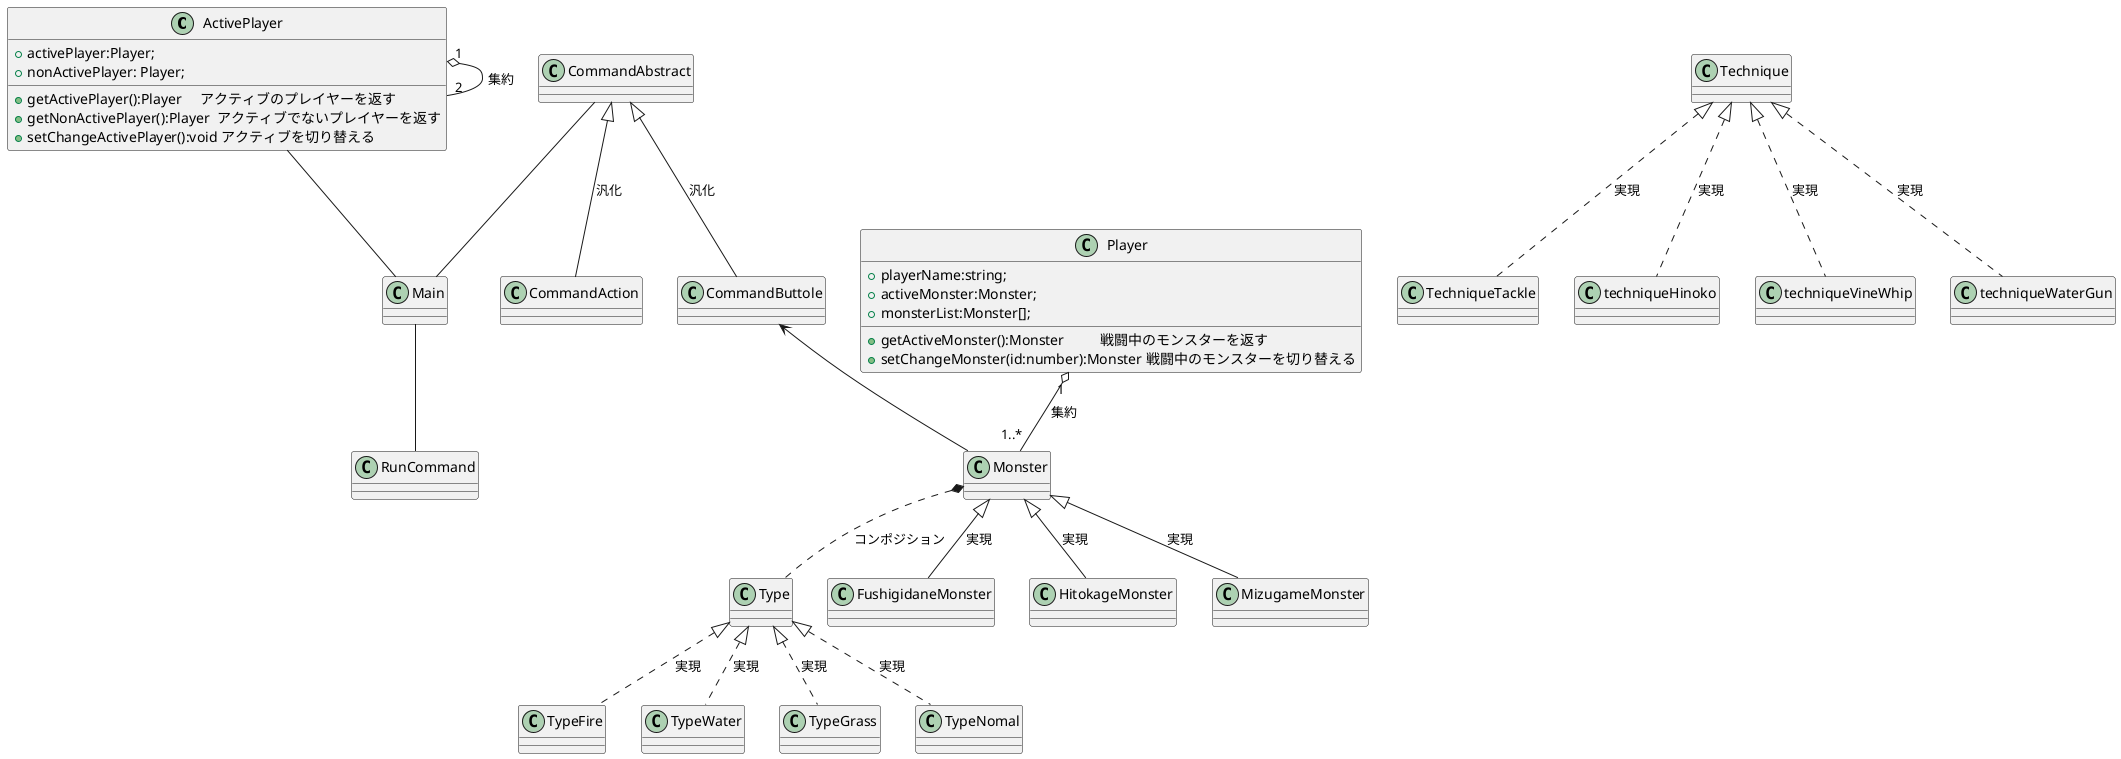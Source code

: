 @startuml TwiitDisplay

class ActivePlayer{
    + activePlayer:Player;
    + nonActivePlayer: Player;
    + getActivePlayer():Player     アクティブのプレイヤーを返す
    + getNonActivePlayer():Player  アクティブでないプレイヤーを返す
    + setChangeActivePlayer():void アクティブを切り替える
}

class Player{
    + playerName:string;
    + activeMonster:Monster;
    + monsterList:Monster[];
    + getActiveMonster():Monster          戦闘中のモンスターを返す
    + setChangeMonster(id:number):Monster 戦闘中のモンスターを切り替える
}

Main -- RunCommand
CommandAbstract -- Main
ActivePlayer -- Main

ActivePlayer "1" o-- "2" ActivePlayer :集約

Player "1" o-- "1..*" Monster :集約

CommandAbstract <|-- CommandAction :汎化
CommandAbstract <|-- CommandButtole :汎化
CommandButtole <-- Monster

Monster *.. Type :コンポジション

Monster  <|-- FushigidaneMonster : 実現
Monster  <|-- HitokageMonster : 実現
Monster  <|-- MizugameMonster : 実現


Technique  <|.. TechniqueTackle : 実現
Technique  <|.. techniqueHinoko : 実現
Technique  <|.. techniqueVineWhip : 実現
Technique  <|.. techniqueWaterGun : 実現

Type <|.. TypeFire : 実現
Type <|.. TypeWater : 実現
Type <|.. TypeGrass : 実現
Type <|.. TypeNomal : 実現


@enduml
